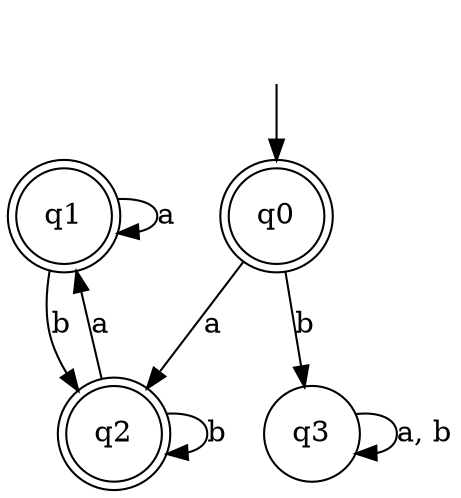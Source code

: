 digraph Automaton {

q1 [shape = doublecircle];

q2 [shape = doublecircle];

q3 [shape = circle];

_nil [style = invis];

q0 [shape = doublecircle];

q0 -> q3 [label = "b"];

_nil -> q0;

q1 -> q1 [label = "a"];

q3 -> q3 [label = "a, b"];

q1 -> q2 [label = "b"];

q0 -> q2 [label = "a"];

q2 -> q1 [label = "a"];

q2 -> q2 [label = "b"];

}
